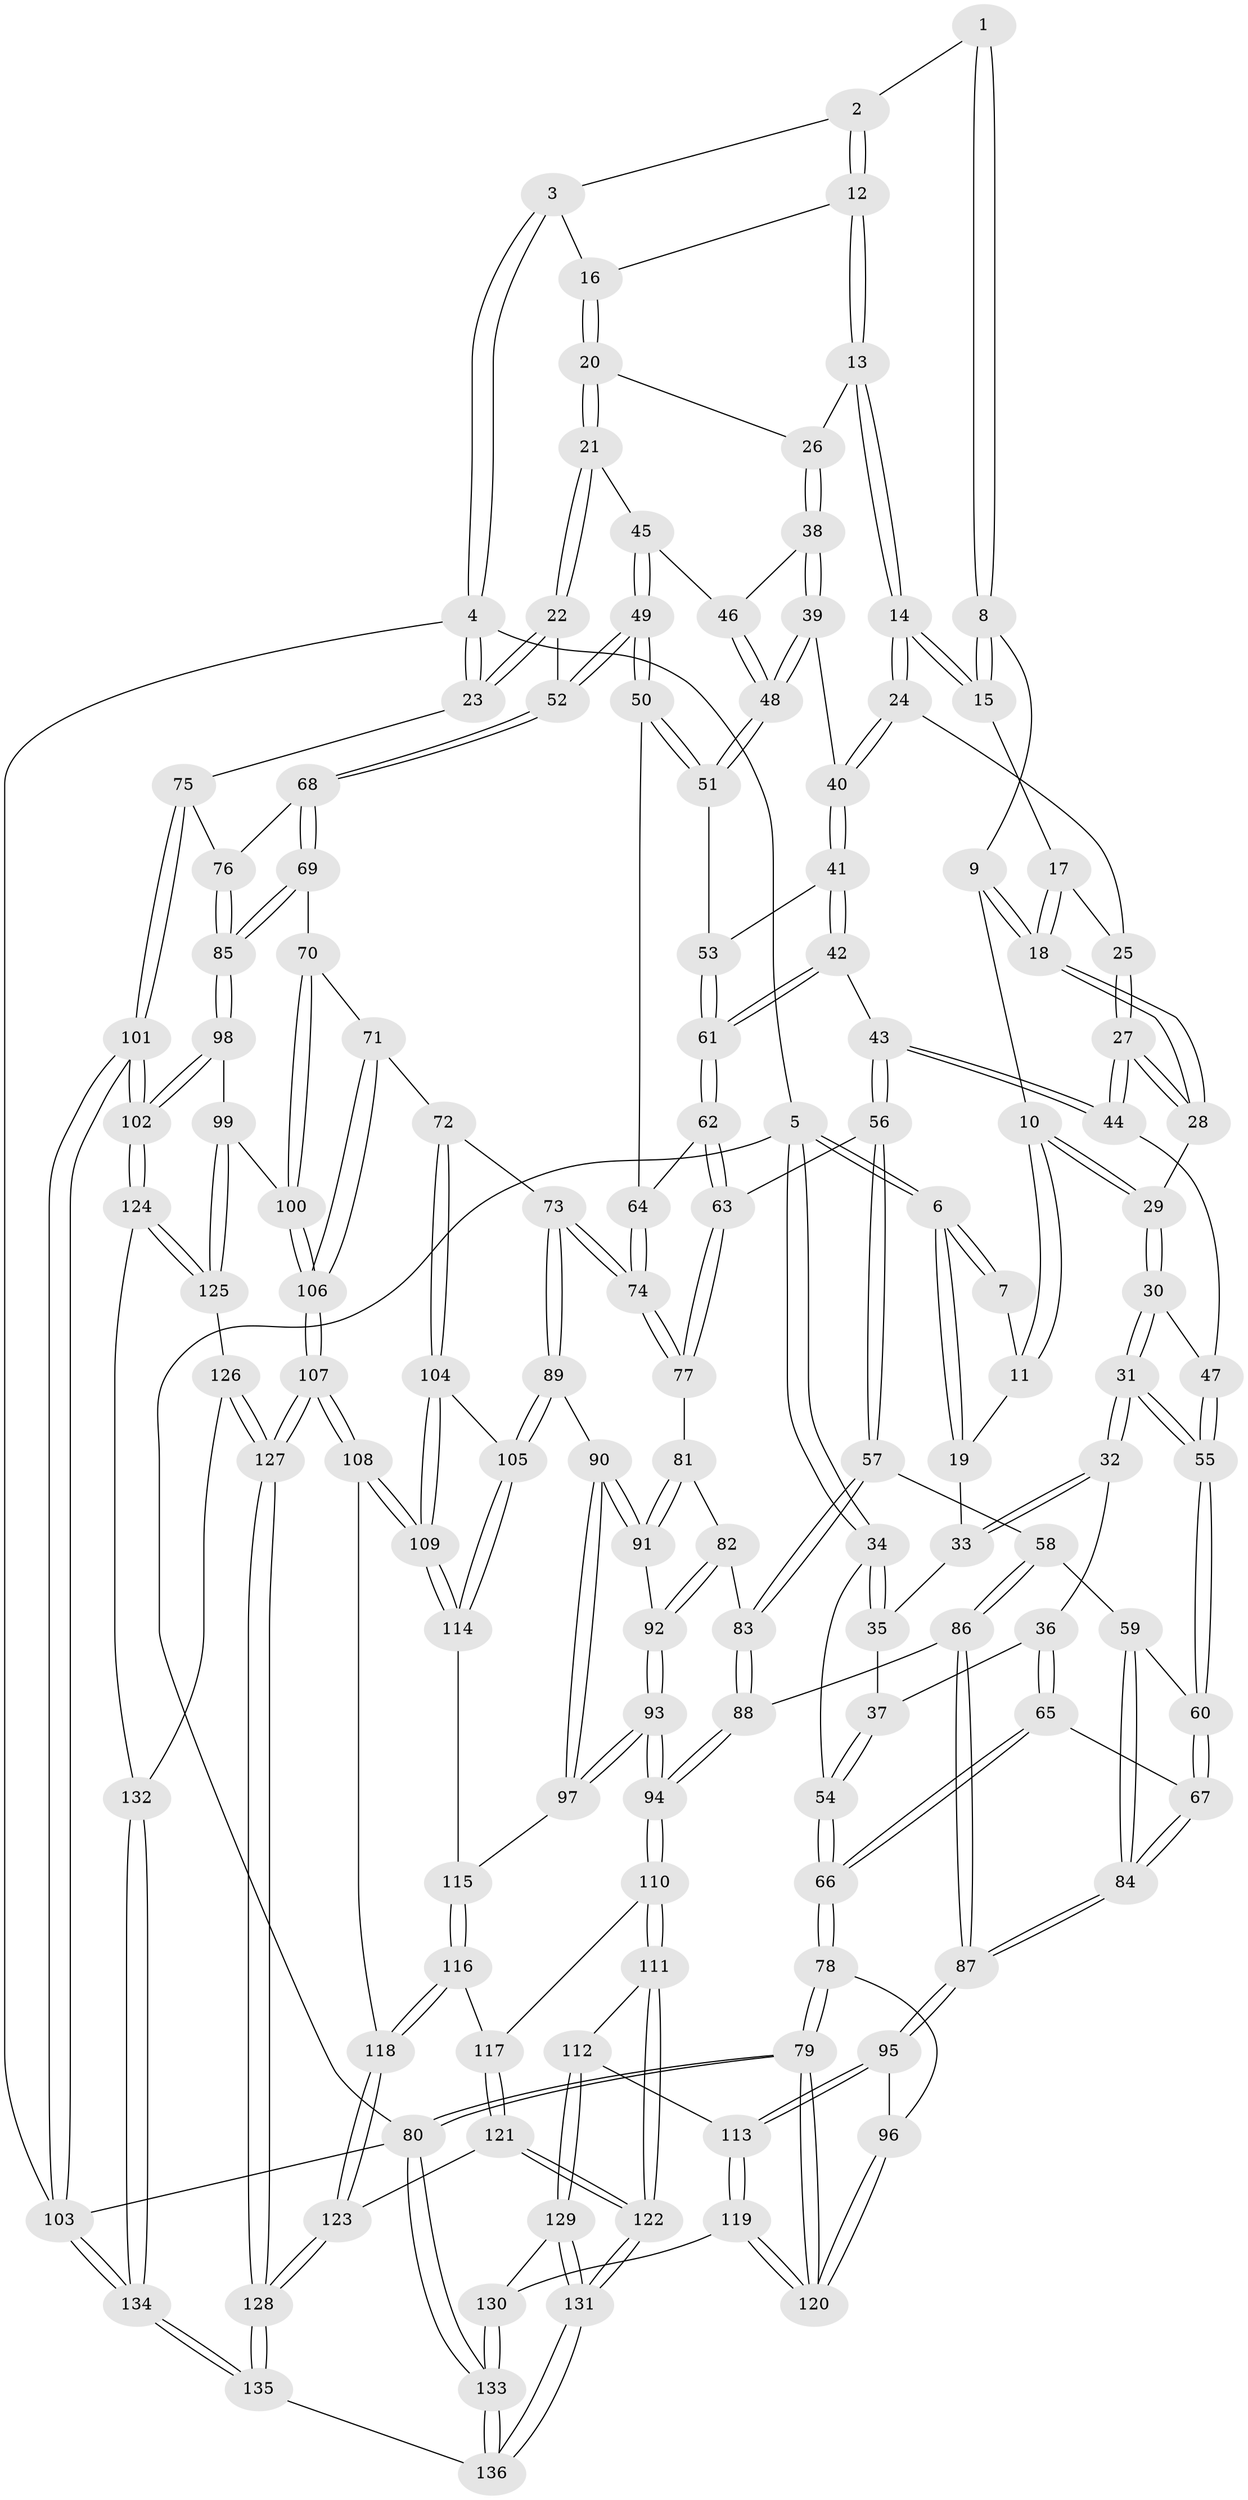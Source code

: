 // coarse degree distribution, {3: 0.17857142857142858, 4: 0.39285714285714285, 5: 0.32142857142857145, 6: 0.08333333333333333, 2: 0.011904761904761904, 8: 0.011904761904761904}
// Generated by graph-tools (version 1.1) at 2025/24/03/03/25 07:24:33]
// undirected, 136 vertices, 337 edges
graph export_dot {
graph [start="1"]
  node [color=gray90,style=filled];
  1 [pos="+0.5145593056084576+0"];
  2 [pos="+0.67336704071092+0"];
  3 [pos="+0.7954447981503417+0"];
  4 [pos="+1+0"];
  5 [pos="+0+0"];
  6 [pos="+0+0"];
  7 [pos="+0.1414867505774153+0"];
  8 [pos="+0.49106269957388204+0"];
  9 [pos="+0.3581538633342671+0.0635198496227113"];
  10 [pos="+0.29085537284640745+0.11062196166508104"];
  11 [pos="+0.21942648485564786+0.05074100068771946"];
  12 [pos="+0.6179430352280919+0.12664837359185616"];
  13 [pos="+0.6176535567820794+0.1273010171461999"];
  14 [pos="+0.5629411030898729+0.13047945086961962"];
  15 [pos="+0.49566110043941847+0"];
  16 [pos="+0.8032846224429172+0"];
  17 [pos="+0.4540713108011822+0.11176950705481438"];
  18 [pos="+0.42732903891646784+0.16380729043320036"];
  19 [pos="+0.14762118477418096+0.11368013987636541"];
  20 [pos="+0.8179235548167926+0.030147439385086502"];
  21 [pos="+0.8197145261691409+0.035310513227381796"];
  22 [pos="+0.9178856985840524+0.21403490511353576"];
  23 [pos="+1+0.259292522889357"];
  24 [pos="+0.5622901079789762+0.1329125371086315"];
  25 [pos="+0.5029402109340537+0.15410142051172393"];
  26 [pos="+0.6607755563659683+0.14668082736231747"];
  27 [pos="+0.4414881973575276+0.21844355131800566"];
  28 [pos="+0.42547736218240234+0.17175855756389885"];
  29 [pos="+0.2931538373169547+0.13381618606367174"];
  30 [pos="+0.2819794444294359+0.17496726936303367"];
  31 [pos="+0.18903259690036392+0.27789311919185344"];
  32 [pos="+0.1789341679889861+0.27504465717151294"];
  33 [pos="+0.1456382982263788+0.11628973051645913"];
  34 [pos="+0+0"];
  35 [pos="+0.05438628726056979+0.11762147668622067"];
  36 [pos="+0.1546019714416388+0.27766894741999376"];
  37 [pos="+0.10841345044140205+0.25008248414822526"];
  38 [pos="+0.6596661274407052+0.1843234258225936"];
  39 [pos="+0.5806706926593289+0.2355028571053371"];
  40 [pos="+0.5679041719431408+0.23293641487322814"];
  41 [pos="+0.5245966590491661+0.25845574473289606"];
  42 [pos="+0.4687398214130195+0.276238857713329"];
  43 [pos="+0.46798426223794076+0.27619124975015863"];
  44 [pos="+0.44575652684953615+0.2605187580480213"];
  45 [pos="+0.7096965136632024+0.212766671120398"];
  46 [pos="+0.6898892163285428+0.2067138917203122"];
  47 [pos="+0.40569715632379116+0.2653510430001382"];
  48 [pos="+0.635083815259109+0.2784721551724262"];
  49 [pos="+0.7803402279357466+0.3411176502175024"];
  50 [pos="+0.7307886955920351+0.34934368214866024"];
  51 [pos="+0.6668463188996409+0.31813091652668807"];
  52 [pos="+0.8058095608290228+0.34459304885476255"];
  53 [pos="+0.5930106760055625+0.3469467221898898"];
  54 [pos="+0+0.1705457583134091"];
  55 [pos="+0.2562356762360976+0.3646185938452561"];
  56 [pos="+0.41805442924880504+0.4410797257796328"];
  57 [pos="+0.396142934135207+0.45266794466527266"];
  58 [pos="+0.36119094833263116+0.45375577865722005"];
  59 [pos="+0.3521272876001349+0.4488942792695903"];
  60 [pos="+0.2575429256260754+0.37133814636336515"];
  61 [pos="+0.5567519476228+0.3990607646981484"];
  62 [pos="+0.5587302206523994+0.4254689733349322"];
  63 [pos="+0.5440629090278785+0.45949450972478234"];
  64 [pos="+0.6949951234516222+0.3880159604567575"];
  65 [pos="+0+0.4533460840569096"];
  66 [pos="+0+0.4679729314999452"];
  67 [pos="+0.14308288595340957+0.5169126710540495"];
  68 [pos="+0.818765034919397+0.37871621217426954"];
  69 [pos="+0.7769412063598912+0.5481903952218852"];
  70 [pos="+0.7555177964204919+0.5571448389108223"];
  71 [pos="+0.6804664199967149+0.5657842340481656"];
  72 [pos="+0.6637521959426405+0.5621173222237505"];
  73 [pos="+0.6447771749012983+0.5530087597995282"];
  74 [pos="+0.6441293679913176+0.5516583916621426"];
  75 [pos="+1+0.3993324649212462"];
  76 [pos="+0.9533222165872772+0.4684681589978073"];
  77 [pos="+0.5475675533594608+0.4665642986906304"];
  78 [pos="+0+0.5533474634474156"];
  79 [pos="+0+0.755377899629197"];
  80 [pos="+0+1"];
  81 [pos="+0.49718171391171734+0.5494695054689842"];
  82 [pos="+0.4387986869912098+0.5461559496410349"];
  83 [pos="+0.4369996953276878+0.5447030724585572"];
  84 [pos="+0.18310788231241182+0.5962084874086472"];
  85 [pos="+0.9038889042349265+0.6166375289728259"];
  86 [pos="+0.3251528319386114+0.6073381969839398"];
  87 [pos="+0.19873798298582462+0.6466181929808753"];
  88 [pos="+0.354340441497512+0.6194100566715506"];
  89 [pos="+0.561664769356266+0.6216012412762304"];
  90 [pos="+0.5480515660767104+0.6258624988713185"];
  91 [pos="+0.5037060889450259+0.5673353415783755"];
  92 [pos="+0.45103736328342026+0.6029366324020698"];
  93 [pos="+0.4465274823109106+0.6646747779692765"];
  94 [pos="+0.4281472305674349+0.6796713579801695"];
  95 [pos="+0.1914043130130925+0.6696066692246068"];
  96 [pos="+0.09690022359216556+0.6515409584814487"];
  97 [pos="+0.5338988949403654+0.6390787677196849"];
  98 [pos="+0.9187119145171426+0.6472917204693107"];
  99 [pos="+0.8031350926803072+0.7372125944237741"];
  100 [pos="+0.772538209408357+0.7403106109404081"];
  101 [pos="+1+0.8109400417994094"];
  102 [pos="+1+0.79722635440191"];
  103 [pos="+1+1"];
  104 [pos="+0.6478240262968745+0.6587297276288098"];
  105 [pos="+0.5946698239463721+0.6702298833000708"];
  106 [pos="+0.7279765042228176+0.7590043199441313"];
  107 [pos="+0.7097988952028197+0.7750931332570659"];
  108 [pos="+0.6431871319264757+0.7431551675210532"];
  109 [pos="+0.6417914374933058+0.7404295803495736"];
  110 [pos="+0.427944346759722+0.6821176283958352"];
  111 [pos="+0.3391042560888859+0.7610544776879902"];
  112 [pos="+0.23207638955781068+0.7399263146851934"];
  113 [pos="+0.19065760083229918+0.7016103134410507"];
  114 [pos="+0.6252117503316607+0.7241343048696566"];
  115 [pos="+0.5468147604363935+0.7001118249788263"];
  116 [pos="+0.5252129514303665+0.7629174556351287"];
  117 [pos="+0.4718723853077041+0.7536048882844745"];
  118 [pos="+0.5496122512582737+0.7817111939736585"];
  119 [pos="+0.07347543960012054+0.8055733521894295"];
  120 [pos="+0+0.7718417565369221"];
  121 [pos="+0.4087078131689247+0.8856900784142854"];
  122 [pos="+0.40756749935502135+0.8865150711078047"];
  123 [pos="+0.551973967641617+0.8594401925428348"];
  124 [pos="+1+0.8204095422790029"];
  125 [pos="+0.8541454401806148+0.8070503932611619"];
  126 [pos="+0.8328177676623894+0.8815256906440382"];
  127 [pos="+0.7008327423124082+0.8940950743453466"];
  128 [pos="+0.6675070683012944+0.9498616630248485"];
  129 [pos="+0.26979222029772354+0.936818463427139"];
  130 [pos="+0.0999795406437682+0.8780994114313346"];
  131 [pos="+0.34364262139455276+1"];
  132 [pos="+0.8767536632216438+0.9105806451313213"];
  133 [pos="+0+1"];
  134 [pos="+0.8290075141086667+1"];
  135 [pos="+0.6535215158094535+1"];
  136 [pos="+0.357216798659642+1"];
  1 -- 2;
  1 -- 8;
  1 -- 8;
  2 -- 3;
  2 -- 12;
  2 -- 12;
  3 -- 4;
  3 -- 4;
  3 -- 16;
  4 -- 5;
  4 -- 23;
  4 -- 23;
  4 -- 103;
  5 -- 6;
  5 -- 6;
  5 -- 34;
  5 -- 34;
  5 -- 80;
  6 -- 7;
  6 -- 7;
  6 -- 19;
  6 -- 19;
  7 -- 11;
  8 -- 9;
  8 -- 15;
  8 -- 15;
  9 -- 10;
  9 -- 18;
  9 -- 18;
  10 -- 11;
  10 -- 11;
  10 -- 29;
  10 -- 29;
  11 -- 19;
  12 -- 13;
  12 -- 13;
  12 -- 16;
  13 -- 14;
  13 -- 14;
  13 -- 26;
  14 -- 15;
  14 -- 15;
  14 -- 24;
  14 -- 24;
  15 -- 17;
  16 -- 20;
  16 -- 20;
  17 -- 18;
  17 -- 18;
  17 -- 25;
  18 -- 28;
  18 -- 28;
  19 -- 33;
  20 -- 21;
  20 -- 21;
  20 -- 26;
  21 -- 22;
  21 -- 22;
  21 -- 45;
  22 -- 23;
  22 -- 23;
  22 -- 52;
  23 -- 75;
  24 -- 25;
  24 -- 40;
  24 -- 40;
  25 -- 27;
  25 -- 27;
  26 -- 38;
  26 -- 38;
  27 -- 28;
  27 -- 28;
  27 -- 44;
  27 -- 44;
  28 -- 29;
  29 -- 30;
  29 -- 30;
  30 -- 31;
  30 -- 31;
  30 -- 47;
  31 -- 32;
  31 -- 32;
  31 -- 55;
  31 -- 55;
  32 -- 33;
  32 -- 33;
  32 -- 36;
  33 -- 35;
  34 -- 35;
  34 -- 35;
  34 -- 54;
  35 -- 37;
  36 -- 37;
  36 -- 65;
  36 -- 65;
  37 -- 54;
  37 -- 54;
  38 -- 39;
  38 -- 39;
  38 -- 46;
  39 -- 40;
  39 -- 48;
  39 -- 48;
  40 -- 41;
  40 -- 41;
  41 -- 42;
  41 -- 42;
  41 -- 53;
  42 -- 43;
  42 -- 61;
  42 -- 61;
  43 -- 44;
  43 -- 44;
  43 -- 56;
  43 -- 56;
  44 -- 47;
  45 -- 46;
  45 -- 49;
  45 -- 49;
  46 -- 48;
  46 -- 48;
  47 -- 55;
  47 -- 55;
  48 -- 51;
  48 -- 51;
  49 -- 50;
  49 -- 50;
  49 -- 52;
  49 -- 52;
  50 -- 51;
  50 -- 51;
  50 -- 64;
  51 -- 53;
  52 -- 68;
  52 -- 68;
  53 -- 61;
  53 -- 61;
  54 -- 66;
  54 -- 66;
  55 -- 60;
  55 -- 60;
  56 -- 57;
  56 -- 57;
  56 -- 63;
  57 -- 58;
  57 -- 83;
  57 -- 83;
  58 -- 59;
  58 -- 86;
  58 -- 86;
  59 -- 60;
  59 -- 84;
  59 -- 84;
  60 -- 67;
  60 -- 67;
  61 -- 62;
  61 -- 62;
  62 -- 63;
  62 -- 63;
  62 -- 64;
  63 -- 77;
  63 -- 77;
  64 -- 74;
  64 -- 74;
  65 -- 66;
  65 -- 66;
  65 -- 67;
  66 -- 78;
  66 -- 78;
  67 -- 84;
  67 -- 84;
  68 -- 69;
  68 -- 69;
  68 -- 76;
  69 -- 70;
  69 -- 85;
  69 -- 85;
  70 -- 71;
  70 -- 100;
  70 -- 100;
  71 -- 72;
  71 -- 106;
  71 -- 106;
  72 -- 73;
  72 -- 104;
  72 -- 104;
  73 -- 74;
  73 -- 74;
  73 -- 89;
  73 -- 89;
  74 -- 77;
  74 -- 77;
  75 -- 76;
  75 -- 101;
  75 -- 101;
  76 -- 85;
  76 -- 85;
  77 -- 81;
  78 -- 79;
  78 -- 79;
  78 -- 96;
  79 -- 80;
  79 -- 80;
  79 -- 120;
  79 -- 120;
  80 -- 133;
  80 -- 133;
  80 -- 103;
  81 -- 82;
  81 -- 91;
  81 -- 91;
  82 -- 83;
  82 -- 92;
  82 -- 92;
  83 -- 88;
  83 -- 88;
  84 -- 87;
  84 -- 87;
  85 -- 98;
  85 -- 98;
  86 -- 87;
  86 -- 87;
  86 -- 88;
  87 -- 95;
  87 -- 95;
  88 -- 94;
  88 -- 94;
  89 -- 90;
  89 -- 105;
  89 -- 105;
  90 -- 91;
  90 -- 91;
  90 -- 97;
  90 -- 97;
  91 -- 92;
  92 -- 93;
  92 -- 93;
  93 -- 94;
  93 -- 94;
  93 -- 97;
  93 -- 97;
  94 -- 110;
  94 -- 110;
  95 -- 96;
  95 -- 113;
  95 -- 113;
  96 -- 120;
  96 -- 120;
  97 -- 115;
  98 -- 99;
  98 -- 102;
  98 -- 102;
  99 -- 100;
  99 -- 125;
  99 -- 125;
  100 -- 106;
  100 -- 106;
  101 -- 102;
  101 -- 102;
  101 -- 103;
  101 -- 103;
  102 -- 124;
  102 -- 124;
  103 -- 134;
  103 -- 134;
  104 -- 105;
  104 -- 109;
  104 -- 109;
  105 -- 114;
  105 -- 114;
  106 -- 107;
  106 -- 107;
  107 -- 108;
  107 -- 108;
  107 -- 127;
  107 -- 127;
  108 -- 109;
  108 -- 109;
  108 -- 118;
  109 -- 114;
  109 -- 114;
  110 -- 111;
  110 -- 111;
  110 -- 117;
  111 -- 112;
  111 -- 122;
  111 -- 122;
  112 -- 113;
  112 -- 129;
  112 -- 129;
  113 -- 119;
  113 -- 119;
  114 -- 115;
  115 -- 116;
  115 -- 116;
  116 -- 117;
  116 -- 118;
  116 -- 118;
  117 -- 121;
  117 -- 121;
  118 -- 123;
  118 -- 123;
  119 -- 120;
  119 -- 120;
  119 -- 130;
  121 -- 122;
  121 -- 122;
  121 -- 123;
  122 -- 131;
  122 -- 131;
  123 -- 128;
  123 -- 128;
  124 -- 125;
  124 -- 125;
  124 -- 132;
  125 -- 126;
  126 -- 127;
  126 -- 127;
  126 -- 132;
  127 -- 128;
  127 -- 128;
  128 -- 135;
  128 -- 135;
  129 -- 130;
  129 -- 131;
  129 -- 131;
  130 -- 133;
  130 -- 133;
  131 -- 136;
  131 -- 136;
  132 -- 134;
  132 -- 134;
  133 -- 136;
  133 -- 136;
  134 -- 135;
  134 -- 135;
  135 -- 136;
}
